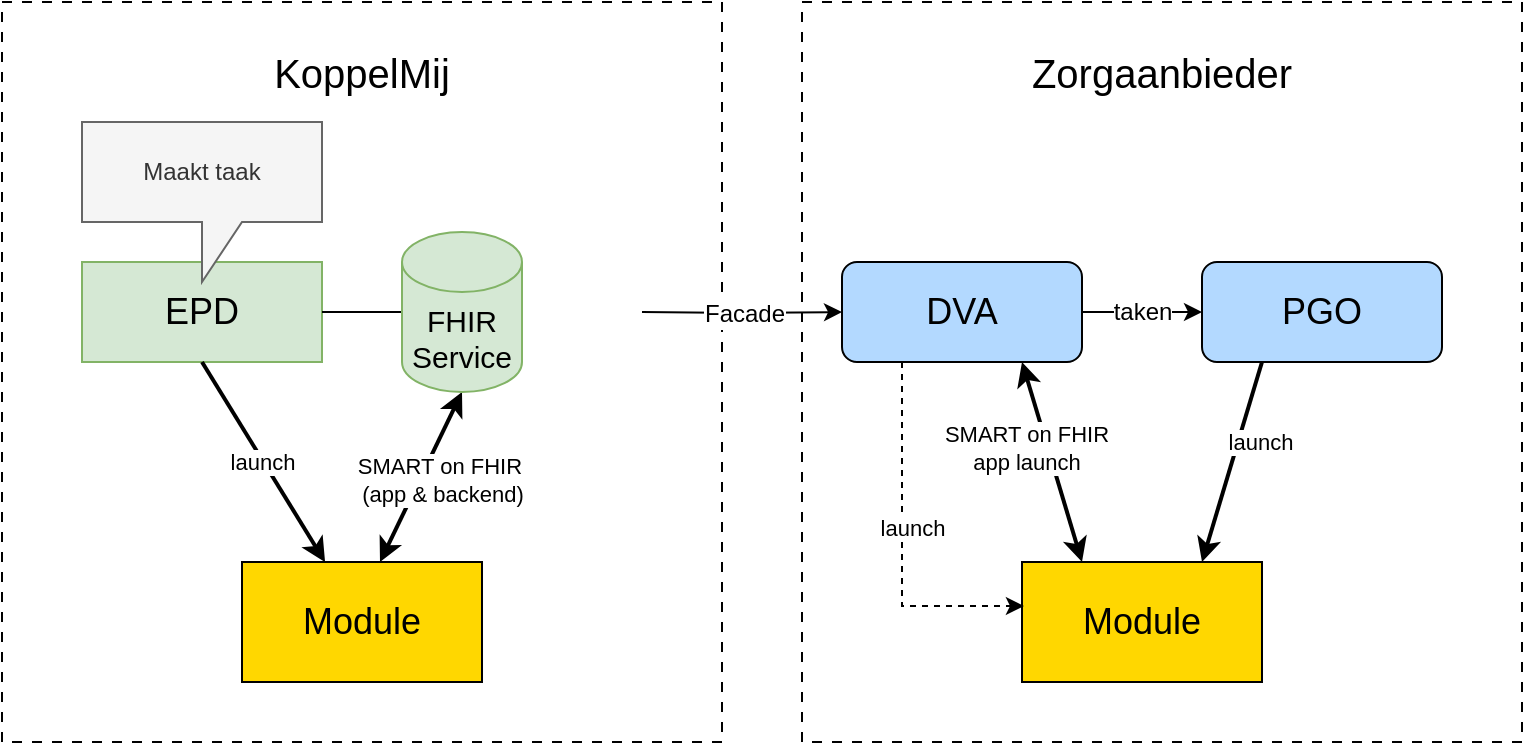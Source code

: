 <mxfile version="28.2.3">
  <diagram name="Page-1" id="koppeltaal-optie3">
    <mxGraphModel dx="1232" dy="816" grid="1" gridSize="10" guides="1" tooltips="1" connect="1" arrows="1" fold="1" page="1" pageScale="1" pageWidth="827" pageHeight="1169" math="0" shadow="0">
      <root>
        <mxCell id="0" />
        <mxCell id="1" parent="0" />
        <mxCell id="container-left" value="" style="rounded=0;whiteSpace=wrap;html=1;dashed=1;dashPattern=5 5;fillColor=none;strokeColor=#000000;" parent="1" vertex="1">
          <mxGeometry x="30" y="30" width="360" height="370" as="geometry" />
        </mxCell>
        <mxCell id="container-right" value="" style="rounded=0;whiteSpace=wrap;html=1;dashed=1;dashPattern=5 5;fillColor=none;strokeColor=#000000;" parent="1" vertex="1">
          <mxGeometry x="430" y="30" width="360" height="370" as="geometry" />
        </mxCell>
        <mxCell id="label-koppelmij" value="KoppelMij" style="text;html=1;strokeColor=none;fillColor=none;align=center;verticalAlign=middle;whiteSpace=wrap;rounded=0;fontSize=20;fontStyle=0;" parent="1" vertex="1">
          <mxGeometry x="150" y="50" width="120" height="30" as="geometry" />
        </mxCell>
        <mxCell id="label-zorgaanbieder" value="Zorgaanbieder" style="text;html=1;strokeColor=none;fillColor=none;align=center;verticalAlign=middle;whiteSpace=wrap;rounded=0;fontSize=20;fontStyle=0;" parent="1" vertex="1">
          <mxGeometry x="550" y="50" width="120" height="30" as="geometry" />
        </mxCell>
        <mxCell id="koppelmij-server" value="EPD&lt;span style=&quot;caret-color: rgba(0, 0, 0, 0); color: rgba(0, 0, 0, 0); font-family: monospace; font-size: 0px; text-align: start; text-wrap-mode: nowrap;&quot;&gt;%3CmxGraphModel%3E%3Croot%3E%3CmxCell%20id%3D%220%22%2F%3E%3CmxCell%20id%3D%221%22%20parent%3D%220%22%2F%3E%3CmxCell%20id%3D%222%22%20value%3D%22EPD%22%20style%3D%22rounded%3D0%3BwhiteSpace%3Dwrap%3Bhtml%3D1%3BfillColor%3D%2390EE90%3BstrokeColor%3D%23000000%3BfontSize%3D18%3B%22%20vertex%3D%221%22%20parent%3D%221%22%3E%3CmxGeometry%20x%3D%22250%22%20y%3D%22180%22%20width%3D%22120%22%20height%3D%2250%22%20as%3D%22geometry%22%2F%3E%3C%2FmxCell%3E%3C%2Froot%3E%3C%2FmxGraphModel%3E&lt;/span&gt;" style="rounded=0;whiteSpace=wrap;html=1;fillColor=#d5e8d4;strokeColor=#82b366;fontSize=18;" parent="1" vertex="1">
          <mxGeometry x="70" y="160" width="120" height="50" as="geometry" />
        </mxCell>
        <mxCell id="module" value="Module" style="rounded=0;whiteSpace=wrap;html=1;fillColor=#FFD700;strokeColor=#000000;fontSize=18;" parent="1" vertex="1">
          <mxGeometry x="150" y="310" width="120" height="60" as="geometry" />
        </mxCell>
        <mxCell id="koppelmij-dva-arrow" value="Facade" style="edgeStyle=orthogonalEdgeStyle;rounded=0;orthogonalLoop=1;jettySize=auto;html=1;exitX=1;exitY=0.5;exitDx=0;exitDy=0;entryX=0;entryY=0.5;entryDx=0;entryDy=0;strokeColor=#000000;fontSize=12;" parent="1" target="pH6X_UbfV_wMC6svpkWo-3" edge="1">
          <mxGeometry relative="1" as="geometry">
            <mxPoint x="350" y="185" as="sourcePoint" />
            <mxPoint x="450" y="205" as="targetPoint" />
          </mxGeometry>
        </mxCell>
        <mxCell id="taken-arrow" value="taken" style="edgeStyle=orthogonalEdgeStyle;rounded=0;orthogonalLoop=1;jettySize=auto;html=1;exitX=1;exitY=0.5;exitDx=0;exitDy=0;entryX=0;entryY=0.5;entryDx=0;entryDy=0;strokeColor=#000000;fontSize=12;" parent="1" source="dva" edge="1">
          <mxGeometry relative="1" as="geometry">
            <mxPoint x="630" y="205" as="targetPoint" />
          </mxGeometry>
        </mxCell>
        <mxCell id="callout-koppelmij" value="Maakt taak" style="shape=callout;whiteSpace=wrap;html=1;perimeter=calloutPerimeter;fillColor=#f5f5f5;strokeColor=#666666;fontColor=#333333;" parent="1" vertex="1">
          <mxGeometry x="70" y="90" width="120" height="80" as="geometry" />
        </mxCell>
        <mxCell id="pH6X_UbfV_wMC6svpkWo-3" value="DVA" style="rounded=1;whiteSpace=wrap;html=1;fillColor=#B3D9FF;strokeColor=#000000;fontSize=18;arcSize=15;" vertex="1" parent="1">
          <mxGeometry x="450" y="160" width="120" height="50" as="geometry" />
        </mxCell>
        <mxCell id="pH6X_UbfV_wMC6svpkWo-4" value="PGO" style="rounded=1;whiteSpace=wrap;html=1;fillColor=#B3D9FF;strokeColor=#000000;fontSize=18;arcSize=15;" vertex="1" parent="1">
          <mxGeometry x="630" y="160" width="120" height="50" as="geometry" />
        </mxCell>
        <mxCell id="pH6X_UbfV_wMC6svpkWo-5" value="Module" style="rounded=0;whiteSpace=wrap;html=1;fillColor=#FFD700;strokeColor=#000000;fontSize=18;" vertex="1" parent="1">
          <mxGeometry x="540" y="310" width="120" height="60" as="geometry" />
        </mxCell>
        <mxCell id="pH6X_UbfV_wMC6svpkWo-6" value="taken" style="edgeStyle=orthogonalEdgeStyle;rounded=0;orthogonalLoop=1;jettySize=auto;html=1;exitX=1;exitY=0.5;exitDx=0;exitDy=0;entryX=0;entryY=0.5;entryDx=0;entryDy=0;strokeColor=#000000;fontSize=12;" edge="1" parent="1" source="pH6X_UbfV_wMC6svpkWo-3" target="pH6X_UbfV_wMC6svpkWo-4">
          <mxGeometry relative="1" as="geometry" />
        </mxCell>
        <mxCell id="pH6X_UbfV_wMC6svpkWo-7" value="SMART on FHIR&lt;div&gt;app launch&lt;/div&gt;" style="rounded=0;orthogonalLoop=1;jettySize=auto;html=1;exitX=0.75;exitY=1;exitDx=0;exitDy=0;entryX=0.25;entryY=0;entryDx=0;entryDy=0;strokeColor=#000000;strokeWidth=2;fontSize=11;startArrow=classic;startFill=1;" edge="1" parent="1" source="pH6X_UbfV_wMC6svpkWo-3" target="pH6X_UbfV_wMC6svpkWo-5">
          <mxGeometry x="-0.2" y="-10" relative="1" as="geometry">
            <mxPoint as="offset" />
          </mxGeometry>
        </mxCell>
        <mxCell id="pH6X_UbfV_wMC6svpkWo-8" value="launch" style="rounded=0;orthogonalLoop=1;jettySize=auto;html=1;exitX=0.25;exitY=1;exitDx=0;exitDy=0;strokeColor=#000000;strokeWidth=2;fontSize=11;entryX=0.75;entryY=0;entryDx=0;entryDy=0;" edge="1" parent="1" source="pH6X_UbfV_wMC6svpkWo-4" target="pH6X_UbfV_wMC6svpkWo-5">
          <mxGeometry x="-0.266" y="11" relative="1" as="geometry">
            <mxPoint as="offset" />
            <mxPoint x="630" y="300" as="targetPoint" />
          </mxGeometry>
        </mxCell>
        <mxCell id="pH6X_UbfV_wMC6svpkWo-9" value="launch" style="rounded=0;orthogonalLoop=1;jettySize=auto;html=1;exitX=0.25;exitY=1;exitDx=0;exitDy=0;entryX=0.008;entryY=0.367;entryDx=0;entryDy=0;strokeColor=#000000;dashed=1;dashPattern=3 3;fontSize=11;entryPerimeter=0;edgeStyle=orthogonalEdgeStyle;" edge="1" parent="1" source="pH6X_UbfV_wMC6svpkWo-3" target="pH6X_UbfV_wMC6svpkWo-5">
          <mxGeometry x="-0.1" y="5" relative="1" as="geometry">
            <mxPoint as="offset" />
          </mxGeometry>
        </mxCell>
        <mxCell id="pH6X_UbfV_wMC6svpkWo-12" value="" style="edgeStyle=orthogonalEdgeStyle;rounded=0;orthogonalLoop=1;jettySize=auto;html=1;exitX=1;exitY=0.5;exitDx=0;exitDy=0;entryX=0;entryY=0.5;entryDx=0;entryDy=0;strokeColor=#000000;fontSize=12;endArrow=none;endFill=0;" edge="1" parent="1" source="koppelmij-server">
          <mxGeometry relative="1" as="geometry">
            <mxPoint x="270" y="205" as="sourcePoint" />
            <mxPoint x="230" y="185" as="targetPoint" />
          </mxGeometry>
        </mxCell>
        <mxCell id="pH6X_UbfV_wMC6svpkWo-16" value="SMART on FHIR&amp;nbsp;&lt;div&gt;(app &amp;amp; backend)&lt;/div&gt;" style="rounded=0;orthogonalLoop=1;jettySize=auto;html=1;entryX=0.575;entryY=0;entryDx=0;entryDy=0;strokeColor=#000000;strokeWidth=2;fontSize=11;startArrow=classic;startFill=1;entryPerimeter=0;exitX=0.5;exitY=1;exitDx=0;exitDy=0;exitPerimeter=0;" edge="1" parent="1" source="pH6X_UbfV_wMC6svpkWo-18" target="module">
          <mxGeometry x="-0.074" y="10" relative="1" as="geometry">
            <mxPoint as="offset" />
            <mxPoint x="260" y="210" as="sourcePoint" />
            <mxPoint x="100" y="380" as="targetPoint" />
          </mxGeometry>
        </mxCell>
        <mxCell id="pH6X_UbfV_wMC6svpkWo-17" value="launch" style="rounded=0;orthogonalLoop=1;jettySize=auto;html=1;exitX=0.5;exitY=1;exitDx=0;exitDy=0;strokeColor=#000000;strokeWidth=2;fontSize=11;" edge="1" parent="1" source="koppelmij-server" target="module">
          <mxGeometry x="-0.007" y="-1" relative="1" as="geometry">
            <mxPoint as="offset" />
            <mxPoint x="640" y="370" as="targetPoint" />
            <mxPoint x="670" y="270" as="sourcePoint" />
          </mxGeometry>
        </mxCell>
        <mxCell id="pH6X_UbfV_wMC6svpkWo-18" value="&lt;span&gt;FHIR Service&lt;/span&gt;" style="shape=cylinder3;whiteSpace=wrap;html=1;boundedLbl=1;backgroundOutline=1;size=15;fillColor=#d5e8d4;strokeColor=#82b366;fontSize=15;" vertex="1" parent="1">
          <mxGeometry x="230" y="145" width="60" height="80" as="geometry" />
        </mxCell>
      </root>
    </mxGraphModel>
  </diagram>
</mxfile>

